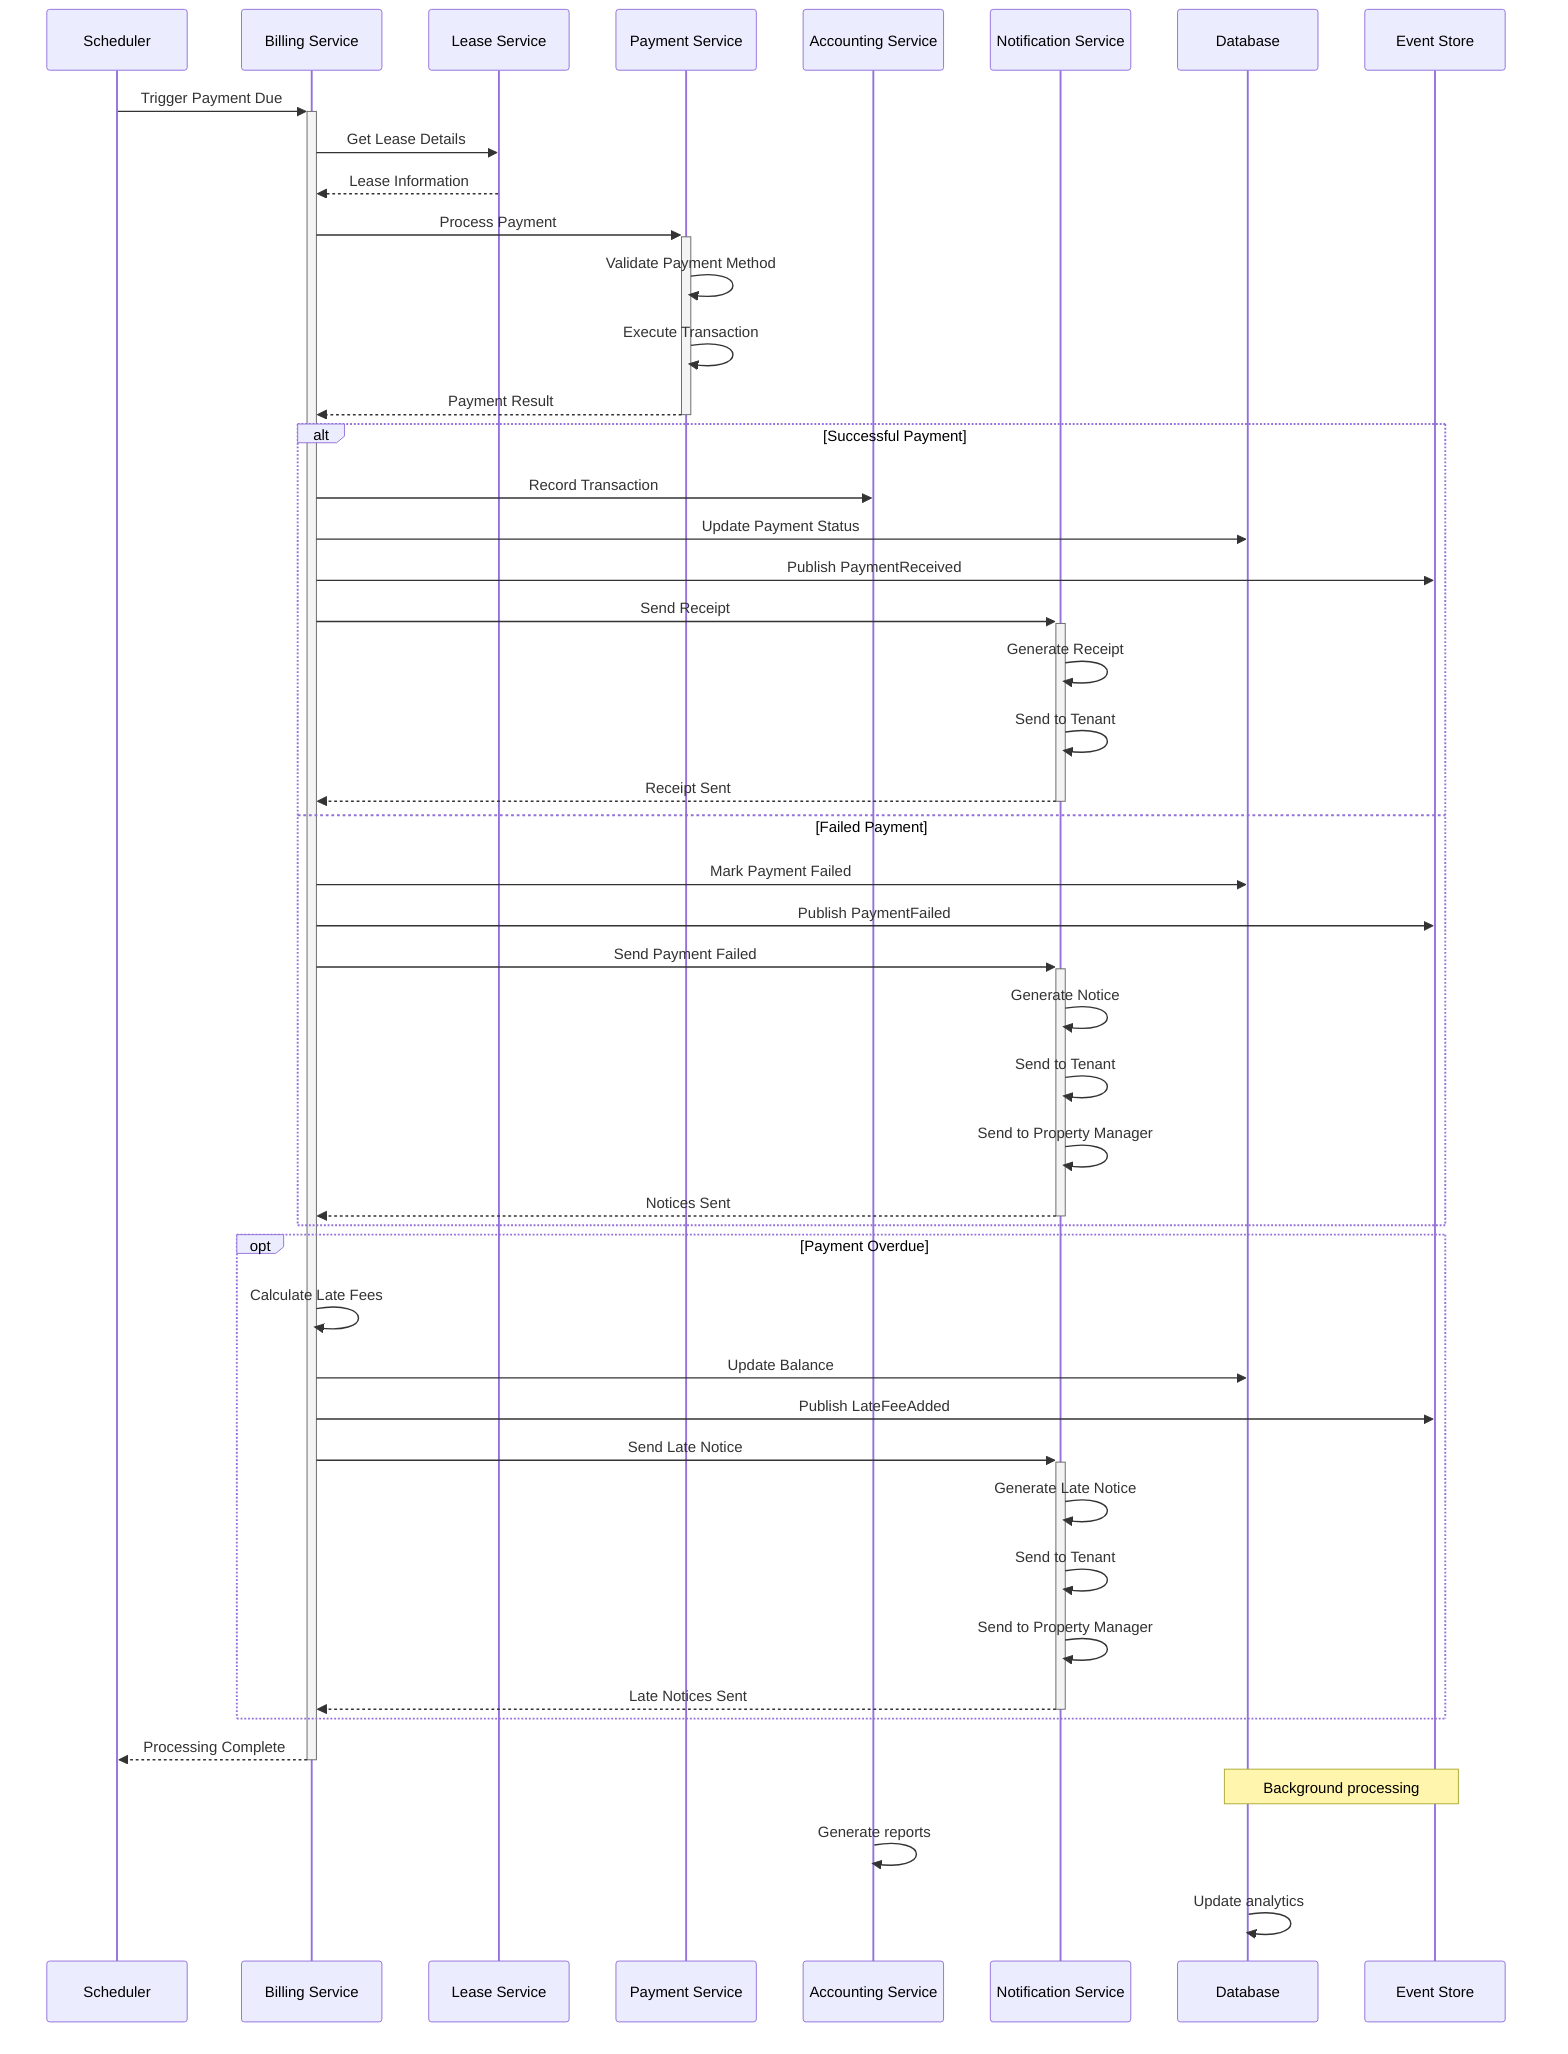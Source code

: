 sequenceDiagram
    participant S as Scheduler
    participant BS as Billing Service
    participant LS as Lease Service
    participant PS as Payment Service
    participant AS as Accounting Service
    participant NS as Notification Service
    participant DB as Database
    participant ES as Event Store

    %% Payment Due
    S->>+BS: Trigger Payment Due
    BS->>LS: Get Lease Details
    LS-->>BS: Lease Information
    
    %% Payment Processing
    BS->>+PS: Process Payment
    PS->>PS: Validate Payment Method
    PS->>PS: Execute Transaction
    PS-->>-BS: Payment Result
    
    alt Successful Payment
        %% Success Path
        BS->>AS: Record Transaction
        BS->>DB: Update Payment Status
        BS->>ES: Publish PaymentReceived
        BS->>+NS: Send Receipt
        NS->>NS: Generate Receipt
        NS->>NS: Send to Tenant
        NS-->>-BS: Receipt Sent
    else Failed Payment
        %% Failure Path
        BS->>DB: Mark Payment Failed
        BS->>ES: Publish PaymentFailed
        BS->>+NS: Send Payment Failed
        NS->>NS: Generate Notice
        NS->>NS: Send to Tenant
        NS->>NS: Send to Property Manager
        NS-->>-BS: Notices Sent
    end
    
    %% Late Payment Handling
    opt Payment Overdue
        BS->>BS: Calculate Late Fees
        BS->>DB: Update Balance
        BS->>ES: Publish LateFeeAdded
        BS->>+NS: Send Late Notice
        NS->>NS: Generate Late Notice
        NS->>NS: Send to Tenant
        NS->>NS: Send to Property Manager
        NS-->>-BS: Late Notices Sent
    end
    
    BS-->>-S: Processing Complete
    
    %% Background Tasks
    Note over DB,ES: Background processing
    AS->>AS: Generate reports
    DB->>DB: Update analytics